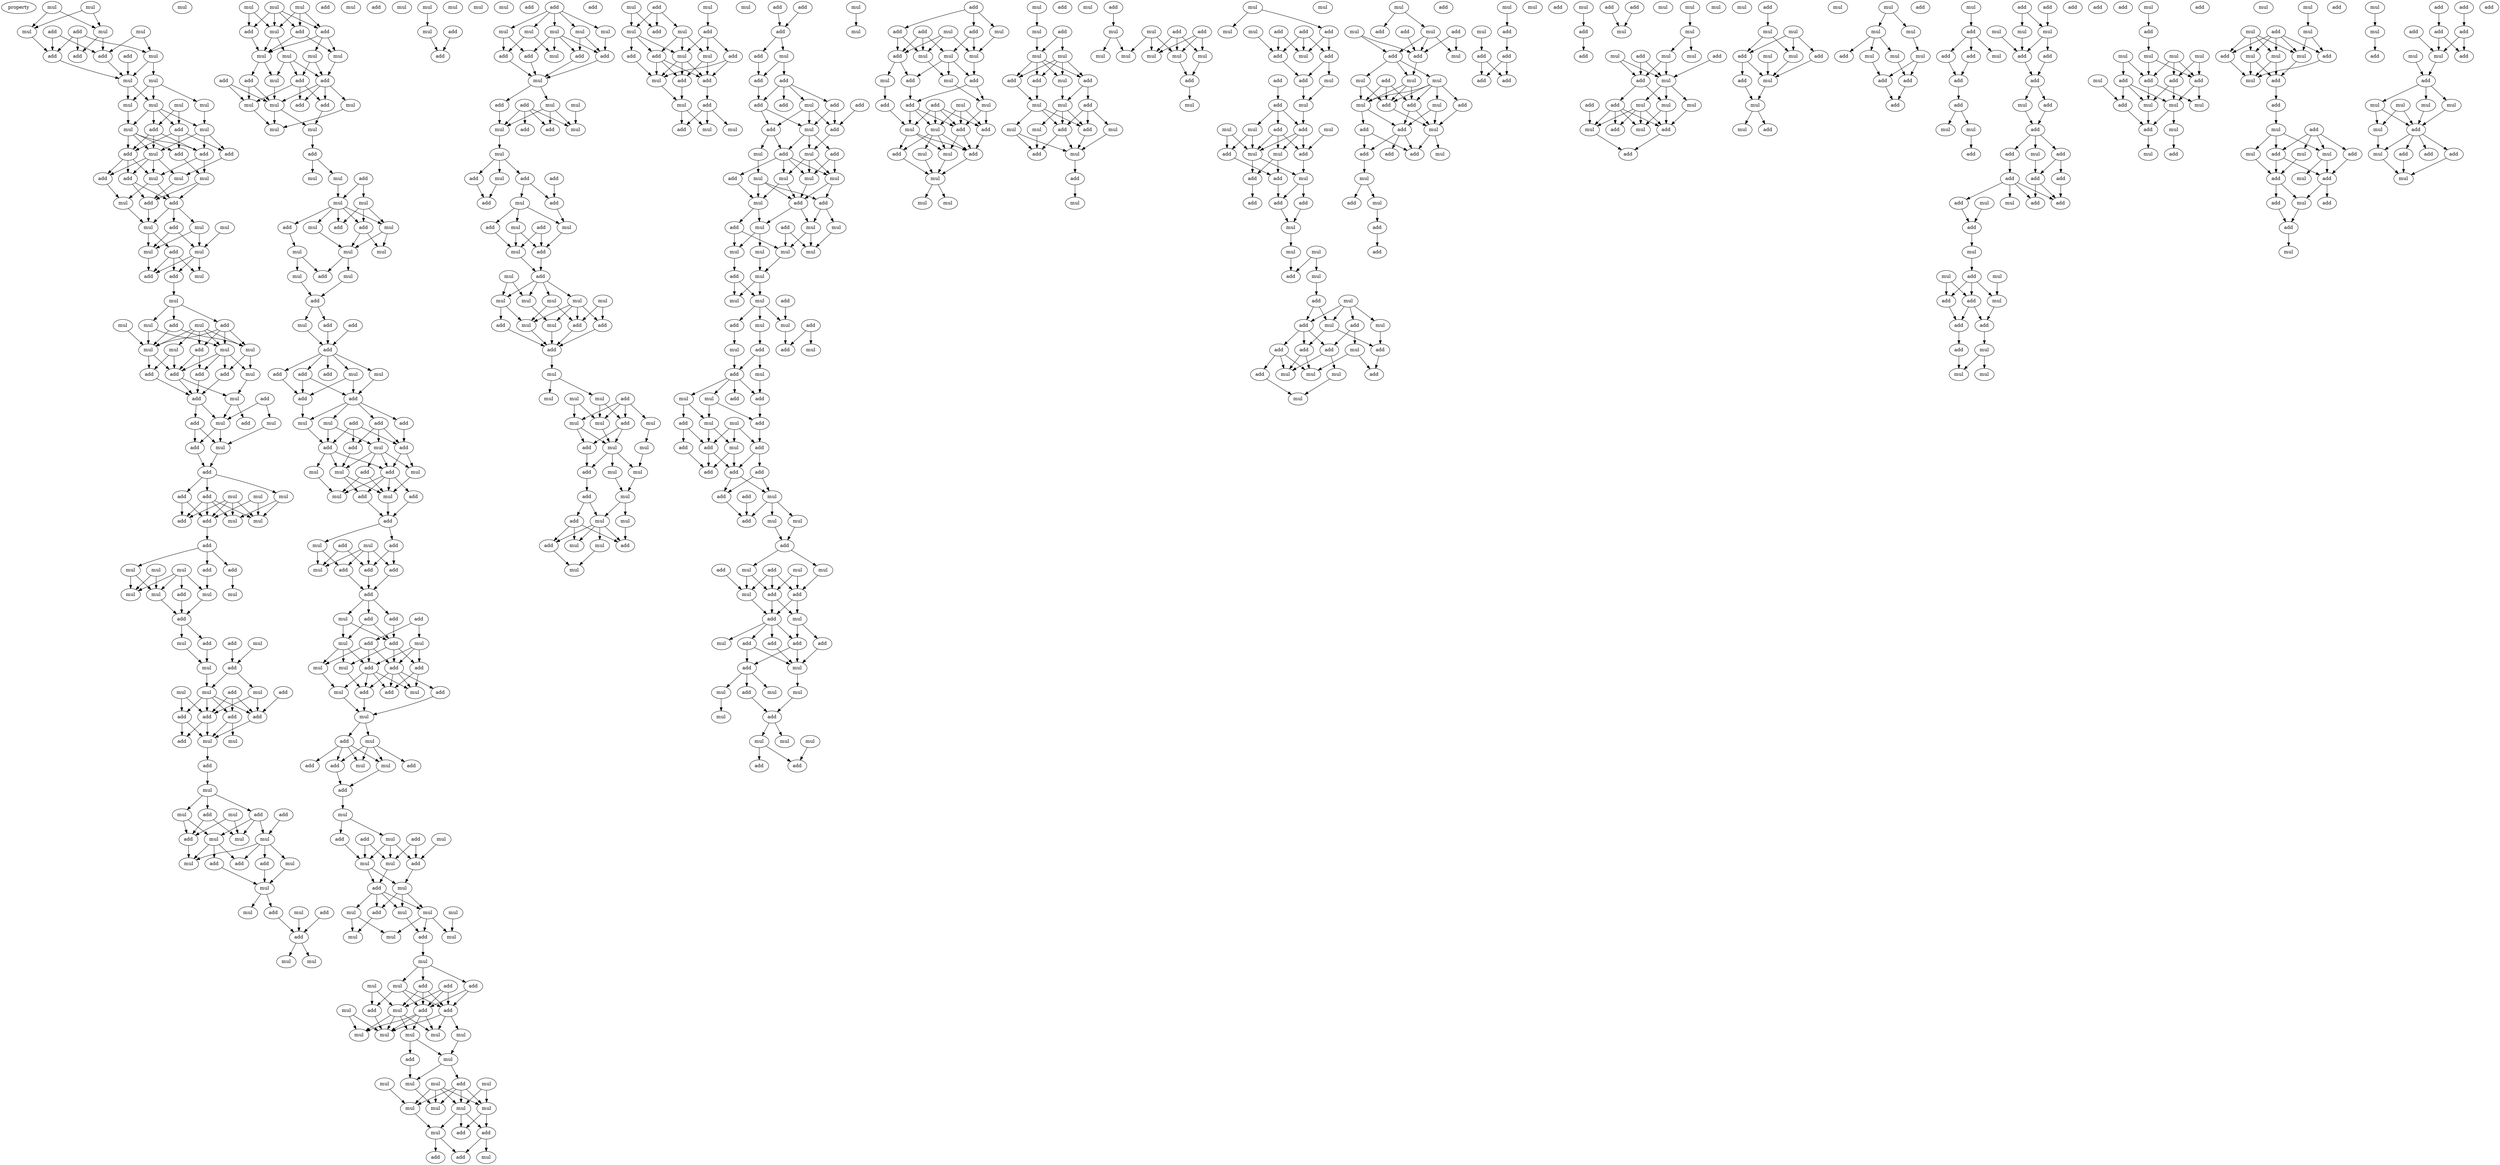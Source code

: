 digraph {
    node [fontcolor=black]
    property [mul=2,lf=1.2]
    0 [ label = mul ];
    1 [ label = mul ];
    2 [ label = mul ];
    3 [ label = mul ];
    4 [ label = mul ];
    5 [ label = add ];
    6 [ label = add ];
    7 [ label = mul ];
    8 [ label = add ];
    9 [ label = add ];
    10 [ label = add ];
    11 [ label = add ];
    12 [ label = mul ];
    13 [ label = mul ];
    14 [ label = mul ];
    15 [ label = mul ];
    16 [ label = mul ];
    17 [ label = mul ];
    18 [ label = mul ];
    19 [ label = add ];
    20 [ label = mul ];
    21 [ label = add ];
    22 [ label = mul ];
    23 [ label = add ];
    24 [ label = add ];
    25 [ label = add ];
    26 [ label = add ];
    27 [ label = mul ];
    28 [ label = add ];
    29 [ label = add ];
    30 [ label = mul ];
    31 [ label = mul ];
    32 [ label = add ];
    33 [ label = mul ];
    34 [ label = add ];
    35 [ label = mul ];
    36 [ label = add ];
    37 [ label = mul ];
    38 [ label = mul ];
    39 [ label = mul ];
    40 [ label = mul ];
    41 [ label = mul ];
    42 [ label = add ];
    43 [ label = add ];
    44 [ label = add ];
    45 [ label = mul ];
    46 [ label = mul ];
    47 [ label = mul ];
    48 [ label = mul ];
    49 [ label = add ];
    50 [ label = add ];
    51 [ label = mul ];
    52 [ label = mul ];
    53 [ label = mul ];
    54 [ label = mul ];
    55 [ label = mul ];
    56 [ label = add ];
    57 [ label = add ];
    58 [ label = mul ];
    59 [ label = add ];
    60 [ label = add ];
    61 [ label = add ];
    62 [ label = add ];
    63 [ label = mul ];
    64 [ label = add ];
    65 [ label = add ];
    66 [ label = mul ];
    67 [ label = mul ];
    68 [ label = add ];
    69 [ label = mul ];
    70 [ label = add ];
    71 [ label = add ];
    72 [ label = mul ];
    73 [ label = mul ];
    74 [ label = add ];
    75 [ label = mul ];
    76 [ label = add ];
    77 [ label = add ];
    78 [ label = add ];
    79 [ label = mul ];
    80 [ label = mul ];
    81 [ label = add ];
    82 [ label = mul ];
    83 [ label = mul ];
    84 [ label = add ];
    85 [ label = mul ];
    86 [ label = add ];
    87 [ label = mul ];
    88 [ label = mul ];
    89 [ label = add ];
    90 [ label = mul ];
    91 [ label = mul ];
    92 [ label = add ];
    93 [ label = mul ];
    94 [ label = add ];
    95 [ label = add ];
    96 [ label = mul ];
    97 [ label = add ];
    98 [ label = mul ];
    99 [ label = mul ];
    100 [ label = add ];
    101 [ label = add ];
    102 [ label = mul ];
    103 [ label = mul ];
    104 [ label = add ];
    105 [ label = add ];
    106 [ label = add ];
    107 [ label = add ];
    108 [ label = add ];
    109 [ label = mul ];
    110 [ label = mul ];
    111 [ label = add ];
    112 [ label = mul ];
    113 [ label = mul ];
    114 [ label = add ];
    115 [ label = add ];
    116 [ label = add ];
    117 [ label = mul ];
    118 [ label = add ];
    119 [ label = mul ];
    120 [ label = mul ];
    121 [ label = mul ];
    122 [ label = mul ];
    123 [ label = add ];
    124 [ label = add ];
    125 [ label = mul ];
    126 [ label = add ];
    127 [ label = mul ];
    128 [ label = mul ];
    129 [ label = mul ];
    130 [ label = add ];
    131 [ label = add ];
    132 [ label = add ];
    133 [ label = mul ];
    134 [ label = mul ];
    135 [ label = mul ];
    136 [ label = mul ];
    137 [ label = mul ];
    138 [ label = add ];
    139 [ label = mul ];
    140 [ label = add ];
    141 [ label = add ];
    142 [ label = mul ];
    143 [ label = mul ];
    144 [ label = mul ];
    145 [ label = mul ];
    146 [ label = add ];
    147 [ label = add ];
    148 [ label = add ];
    149 [ label = add ];
    150 [ label = mul ];
    151 [ label = add ];
    152 [ label = mul ];
    153 [ label = mul ];
    154 [ label = mul ];
    155 [ label = add ];
    156 [ label = mul ];
    157 [ label = mul ];
    158 [ label = add ];
    159 [ label = mul ];
    160 [ label = add ];
    161 [ label = add ];
    162 [ label = mul ];
    163 [ label = mul ];
    164 [ label = mul ];
    165 [ label = mul ];
    166 [ label = mul ];
    167 [ label = add ];
    168 [ label = add ];
    169 [ label = add ];
    170 [ label = mul ];
    171 [ label = mul ];
    172 [ label = mul ];
    173 [ label = add ];
    174 [ label = mul ];
    175 [ label = mul ];
    176 [ label = add ];
    177 [ label = mul ];
    178 [ label = add ];
    179 [ label = mul ];
    180 [ label = add ];
    181 [ label = add ];
    182 [ label = add ];
    183 [ label = mul ];
    184 [ label = add ];
    185 [ label = add ];
    186 [ label = add ];
    187 [ label = mul ];
    188 [ label = add ];
    189 [ label = add ];
    190 [ label = add ];
    191 [ label = add ];
    192 [ label = mul ];
    193 [ label = add ];
    194 [ label = mul ];
    195 [ label = add ];
    196 [ label = add ];
    197 [ label = mul ];
    198 [ label = add ];
    199 [ label = mul ];
    200 [ label = mul ];
    201 [ label = add ];
    202 [ label = mul ];
    203 [ label = add ];
    204 [ label = mul ];
    205 [ label = add ];
    206 [ label = mul ];
    207 [ label = add ];
    208 [ label = add ];
    209 [ label = add ];
    210 [ label = mul ];
    211 [ label = mul ];
    212 [ label = add ];
    213 [ label = add ];
    214 [ label = mul ];
    215 [ label = add ];
    216 [ label = add ];
    217 [ label = add ];
    218 [ label = add ];
    219 [ label = add ];
    220 [ label = mul ];
    221 [ label = add ];
    222 [ label = mul ];
    223 [ label = add ];
    224 [ label = add ];
    225 [ label = mul ];
    226 [ label = mul ];
    227 [ label = mul ];
    228 [ label = add ];
    229 [ label = add ];
    230 [ label = add ];
    231 [ label = add ];
    232 [ label = mul ];
    233 [ label = mul ];
    234 [ label = add ];
    235 [ label = add ];
    236 [ label = mul ];
    237 [ label = add ];
    238 [ label = mul ];
    239 [ label = mul ];
    240 [ label = add ];
    241 [ label = add ];
    242 [ label = mul ];
    243 [ label = mul ];
    244 [ label = add ];
    245 [ label = add ];
    246 [ label = mul ];
    247 [ label = mul ];
    248 [ label = add ];
    249 [ label = add ];
    250 [ label = add ];
    251 [ label = mul ];
    252 [ label = add ];
    253 [ label = mul ];
    254 [ label = mul ];
    255 [ label = mul ];
    256 [ label = add ];
    257 [ label = add ];
    258 [ label = mul ];
    259 [ label = mul ];
    260 [ label = mul ];
    261 [ label = mul ];
    262 [ label = add ];
    263 [ label = mul ];
    264 [ label = mul ];
    265 [ label = mul ];
    266 [ label = mul ];
    267 [ label = mul ];
    268 [ label = mul ];
    269 [ label = add ];
    270 [ label = add ];
    271 [ label = add ];
    272 [ label = mul ];
    273 [ label = add ];
    274 [ label = add ];
    275 [ label = mul ];
    276 [ label = add ];
    277 [ label = mul ];
    278 [ label = mul ];
    279 [ label = mul ];
    280 [ label = mul ];
    281 [ label = mul ];
    282 [ label = add ];
    283 [ label = mul ];
    284 [ label = mul ];
    285 [ label = mul ];
    286 [ label = mul ];
    287 [ label = mul ];
    288 [ label = add ];
    289 [ label = mul ];
    290 [ label = mul ];
    291 [ label = mul ];
    292 [ label = mul ];
    293 [ label = add ];
    294 [ label = mul ];
    295 [ label = add ];
    296 [ label = add ];
    297 [ label = add ];
    298 [ label = mul ];
    299 [ label = mul ];
    300 [ label = mul ];
    301 [ label = mul ];
    302 [ label = mul ];
    303 [ label = add ];
    304 [ label = add ];
    305 [ label = mul ];
    306 [ label = add ];
    307 [ label = add ];
    308 [ label = mul ];
    309 [ label = mul ];
    310 [ label = mul ];
    311 [ label = mul ];
    312 [ label = mul ];
    313 [ label = add ];
    314 [ label = add ];
    315 [ label = add ];
    316 [ label = mul ];
    317 [ label = add ];
    318 [ label = mul ];
    319 [ label = mul ];
    320 [ label = add ];
    321 [ label = add ];
    322 [ label = mul ];
    323 [ label = add ];
    324 [ label = mul ];
    325 [ label = add ];
    326 [ label = mul ];
    327 [ label = add ];
    328 [ label = mul ];
    329 [ label = add ];
    330 [ label = add ];
    331 [ label = mul ];
    332 [ label = add ];
    333 [ label = add ];
    334 [ label = add ];
    335 [ label = mul ];
    336 [ label = mul ];
    337 [ label = add ];
    338 [ label = add ];
    339 [ label = mul ];
    340 [ label = add ];
    341 [ label = mul ];
    342 [ label = mul ];
    343 [ label = add ];
    344 [ label = mul ];
    345 [ label = mul ];
    346 [ label = mul ];
    347 [ label = mul ];
    348 [ label = mul ];
    349 [ label = mul ];
    350 [ label = add ];
    351 [ label = mul ];
    352 [ label = add ];
    353 [ label = add ];
    354 [ label = add ];
    355 [ label = mul ];
    356 [ label = add ];
    357 [ label = mul ];
    358 [ label = mul ];
    359 [ label = mul ];
    360 [ label = mul ];
    361 [ label = mul ];
    362 [ label = add ];
    363 [ label = mul ];
    364 [ label = add ];
    365 [ label = mul ];
    366 [ label = mul ];
    367 [ label = mul ];
    368 [ label = mul ];
    369 [ label = add ];
    370 [ label = mul ];
    371 [ label = add ];
    372 [ label = add ];
    373 [ label = mul ];
    374 [ label = mul ];
    375 [ label = add ];
    376 [ label = add ];
    377 [ label = mul ];
    378 [ label = mul ];
    379 [ label = mul ];
    380 [ label = mul ];
    381 [ label = mul ];
    382 [ label = mul ];
    383 [ label = add ];
    384 [ label = mul ];
    385 [ label = add ];
    386 [ label = mul ];
    387 [ label = add ];
    388 [ label = mul ];
    389 [ label = add ];
    390 [ label = add ];
    391 [ label = mul ];
    392 [ label = add ];
    393 [ label = mul ];
    394 [ label = add ];
    395 [ label = add ];
    396 [ label = mul ];
    397 [ label = add ];
    398 [ label = mul ];
    399 [ label = mul ];
    400 [ label = add ];
    401 [ label = add ];
    402 [ label = add ];
    403 [ label = add ];
    404 [ label = add ];
    405 [ label = mul ];
    406 [ label = add ];
    407 [ label = add ];
    408 [ label = add ];
    409 [ label = mul ];
    410 [ label = add ];
    411 [ label = add ];
    412 [ label = add ];
    413 [ label = mul ];
    414 [ label = add ];
    415 [ label = add ];
    416 [ label = add ];
    417 [ label = mul ];
    418 [ label = mul ];
    419 [ label = add ];
    420 [ label = mul ];
    421 [ label = add ];
    422 [ label = mul ];
    423 [ label = mul ];
    424 [ label = mul ];
    425 [ label = mul ];
    426 [ label = add ];
    427 [ label = add ];
    428 [ label = add ];
    429 [ label = add ];
    430 [ label = mul ];
    431 [ label = mul ];
    432 [ label = mul ];
    433 [ label = mul ];
    434 [ label = mul ];
    435 [ label = mul ];
    436 [ label = mul ];
    437 [ label = add ];
    438 [ label = mul ];
    439 [ label = mul ];
    440 [ label = add ];
    441 [ label = mul ];
    442 [ label = add ];
    443 [ label = mul ];
    444 [ label = add ];
    445 [ label = mul ];
    446 [ label = add ];
    447 [ label = mul ];
    448 [ label = add ];
    449 [ label = mul ];
    450 [ label = mul ];
    451 [ label = add ];
    452 [ label = mul ];
    453 [ label = mul ];
    454 [ label = add ];
    455 [ label = add ];
    456 [ label = add ];
    457 [ label = mul ];
    458 [ label = mul ];
    459 [ label = add ];
    460 [ label = mul ];
    461 [ label = add ];
    462 [ label = add ];
    463 [ label = add ];
    464 [ label = add ];
    465 [ label = add ];
    466 [ label = add ];
    467 [ label = add ];
    468 [ label = mul ];
    469 [ label = add ];
    470 [ label = add ];
    471 [ label = mul ];
    472 [ label = mul ];
    473 [ label = add ];
    474 [ label = add ];
    475 [ label = mul ];
    476 [ label = mul ];
    477 [ label = mul ];
    478 [ label = add ];
    479 [ label = mul ];
    480 [ label = add ];
    481 [ label = add ];
    482 [ label = mul ];
    483 [ label = add ];
    484 [ label = add ];
    485 [ label = mul ];
    486 [ label = add ];
    487 [ label = add ];
    488 [ label = add ];
    489 [ label = mul ];
    490 [ label = add ];
    491 [ label = mul ];
    492 [ label = mul ];
    493 [ label = add ];
    494 [ label = mul ];
    495 [ label = add ];
    496 [ label = mul ];
    497 [ label = mul ];
    498 [ label = mul ];
    499 [ label = mul ];
    500 [ label = add ];
    501 [ label = add ];
    502 [ label = mul ];
    503 [ label = mul ];
    504 [ label = add ];
    505 [ label = mul ];
    506 [ label = add ];
    507 [ label = add ];
    508 [ label = mul ];
    509 [ label = add ];
    510 [ label = add ];
    511 [ label = mul ];
    512 [ label = mul ];
    513 [ label = mul ];
    514 [ label = add ];
    515 [ label = add ];
    516 [ label = mul ];
    517 [ label = mul ];
    518 [ label = mul ];
    519 [ label = mul ];
    520 [ label = add ];
    521 [ label = add ];
    522 [ label = add ];
    523 [ label = add ];
    524 [ label = add ];
    525 [ label = mul ];
    526 [ label = mul ];
    527 [ label = add ];
    528 [ label = add ];
    529 [ label = mul ];
    530 [ label = mul ];
    531 [ label = mul ];
    532 [ label = mul ];
    533 [ label = mul ];
    534 [ label = mul ];
    535 [ label = mul ];
    536 [ label = add ];
    537 [ label = mul ];
    538 [ label = mul ];
    539 [ label = add ];
    540 [ label = add ];
    541 [ label = mul ];
    542 [ label = add ];
    543 [ label = mul ];
    544 [ label = add ];
    545 [ label = mul ];
    546 [ label = mul ];
    547 [ label = mul ];
    548 [ label = mul ];
    549 [ label = add ];
    550 [ label = add ];
    551 [ label = add ];
    552 [ label = mul ];
    553 [ label = add ];
    554 [ label = add ];
    555 [ label = mul ];
    556 [ label = mul ];
    557 [ label = add ];
    558 [ label = add ];
    559 [ label = add ];
    560 [ label = mul ];
    561 [ label = mul ];
    562 [ label = mul ];
    563 [ label = mul ];
    564 [ label = mul ];
    565 [ label = mul ];
    566 [ label = mul ];
    567 [ label = add ];
    568 [ label = mul ];
    569 [ label = mul ];
    570 [ label = add ];
    571 [ label = mul ];
    572 [ label = add ];
    573 [ label = mul ];
    574 [ label = add ];
    575 [ label = add ];
    576 [ label = mul ];
    577 [ label = add ];
    578 [ label = add ];
    579 [ label = mul ];
    580 [ label = add ];
    581 [ label = mul ];
    582 [ label = add ];
    583 [ label = mul ];
    584 [ label = mul ];
    585 [ label = add ];
    586 [ label = mul ];
    587 [ label = add ];
    588 [ label = add ];
    589 [ label = mul ];
    590 [ label = mul ];
    591 [ label = add ];
    592 [ label = mul ];
    593 [ label = add ];
    594 [ label = add ];
    595 [ label = add ];
    596 [ label = add ];
    597 [ label = add ];
    598 [ label = mul ];
    599 [ label = mul ];
    600 [ label = mul ];
    601 [ label = mul ];
    602 [ label = mul ];
    603 [ label = add ];
    604 [ label = add ];
    605 [ label = mul ];
    606 [ label = mul ];
    607 [ label = add ];
    608 [ label = add ];
    609 [ label = mul ];
    610 [ label = mul ];
    611 [ label = add ];
    612 [ label = add ];
    613 [ label = add ];
    614 [ label = add ];
    615 [ label = mul ];
    616 [ label = add ];
    617 [ label = mul ];
    618 [ label = add ];
    619 [ label = mul ];
    620 [ label = mul ];
    621 [ label = mul ];
    622 [ label = add ];
    623 [ label = add ];
    624 [ label = add ];
    625 [ label = mul ];
    626 [ label = mul ];
    627 [ label = add ];
    628 [ label = add ];
    629 [ label = mul ];
    630 [ label = mul ];
    631 [ label = mul ];
    632 [ label = mul ];
    633 [ label = add ];
    634 [ label = add ];
    635 [ label = add ];
    636 [ label = mul ];
    637 [ label = add ];
    638 [ label = mul ];
    639 [ label = add ];
    640 [ label = add ];
    641 [ label = mul ];
    642 [ label = add ];
    643 [ label = mul ];
    644 [ label = add ];
    645 [ label = add ];
    646 [ label = add ];
    647 [ label = mul ];
    648 [ label = add ];
    649 [ label = mul ];
    650 [ label = mul ];
    651 [ label = add ];
    652 [ label = mul ];
    653 [ label = add ];
    654 [ label = add ];
    655 [ label = add ];
    656 [ label = add ];
    657 [ label = mul ];
    658 [ label = add ];
    659 [ label = add ];
    660 [ label = mul ];
    661 [ label = add ];
    662 [ label = add ];
    663 [ label = add ];
    664 [ label = add ];
    665 [ label = mul ];
    666 [ label = add ];
    667 [ label = mul ];
    668 [ label = mul ];
    669 [ label = mul ];
    670 [ label = mul ];
    671 [ label = mul ];
    672 [ label = mul ];
    673 [ label = add ];
    674 [ label = add ];
    675 [ label = mul ];
    676 [ label = add ];
    677 [ label = mul ];
    678 [ label = mul ];
    679 [ label = mul ];
    680 [ label = add ];
    681 [ label = add ];
    682 [ label = mul ];
    683 [ label = mul ];
    684 [ label = mul ];
    685 [ label = add ];
    686 [ label = add ];
    687 [ label = add ];
    688 [ label = mul ];
    689 [ label = add ];
    690 [ label = mul ];
    691 [ label = mul ];
    692 [ label = mul ];
    693 [ label = add ];
    694 [ label = mul ];
    695 [ label = mul ];
    696 [ label = add ];
    697 [ label = add ];
    698 [ label = mul ];
    699 [ label = mul ];
    700 [ label = mul ];
    701 [ label = add ];
    702 [ label = mul ];
    703 [ label = mul ];
    704 [ label = mul ];
    705 [ label = mul ];
    706 [ label = mul ];
    707 [ label = add ];
    708 [ label = mul ];
    709 [ label = add ];
    710 [ label = add ];
    711 [ label = add ];
    712 [ label = add ];
    713 [ label = mul ];
    714 [ label = add ];
    715 [ label = add ];
    716 [ label = add ];
    717 [ label = mul ];
    718 [ label = add ];
    719 [ label = add ];
    720 [ label = mul ];
    721 [ label = mul ];
    722 [ label = add ];
    723 [ label = add ];
    724 [ label = add ];
    725 [ label = mul ];
    726 [ label = mul ];
    727 [ label = mul ];
    728 [ label = add ];
    729 [ label = add ];
    730 [ label = add ];
    731 [ label = mul ];
    732 [ label = add ];
    733 [ label = add ];
    734 [ label = add ];
    735 [ label = add ];
    736 [ label = mul ];
    737 [ label = add ];
    738 [ label = add ];
    739 [ label = add ];
    740 [ label = add ];
    741 [ label = add ];
    742 [ label = add ];
    743 [ label = add ];
    744 [ label = mul ];
    745 [ label = mul ];
    746 [ label = add ];
    747 [ label = mul ];
    748 [ label = add ];
    749 [ label = mul ];
    750 [ label = add ];
    751 [ label = mul ];
    752 [ label = add ];
    753 [ label = mul ];
    754 [ label = add ];
    755 [ label = add ];
    756 [ label = add ];
    757 [ label = add ];
    758 [ label = mul ];
    759 [ label = mul ];
    760 [ label = mul ];
    761 [ label = add ];
    762 [ label = mul ];
    763 [ label = add ];
    764 [ label = mul ];
    765 [ label = mul ];
    766 [ label = mul ];
    767 [ label = mul ];
    768 [ label = mul ];
    769 [ label = add ];
    770 [ label = add ];
    771 [ label = add ];
    772 [ label = add ];
    773 [ label = mul ];
    774 [ label = mul ];
    775 [ label = add ];
    776 [ label = mul ];
    777 [ label = mul ];
    778 [ label = add ];
    779 [ label = mul ];
    780 [ label = add ];
    781 [ label = mul ];
    782 [ label = add ];
    783 [ label = mul ];
    784 [ label = mul ];
    785 [ label = add ];
    786 [ label = mul ];
    787 [ label = mul ];
    788 [ label = mul ];
    789 [ label = add ];
    790 [ label = add ];
    791 [ label = mul ];
    792 [ label = mul ];
    793 [ label = add ];
    794 [ label = add ];
    795 [ label = add ];
    796 [ label = mul ];
    797 [ label = mul ];
    798 [ label = add ];
    799 [ label = mul ];
    800 [ label = add ];
    801 [ label = mul ];
    802 [ label = mul ];
    803 [ label = add ];
    804 [ label = add ];
    805 [ label = add ];
    806 [ label = add ];
    807 [ label = add ];
    808 [ label = mul ];
    809 [ label = mul ];
    810 [ label = add ];
    811 [ label = mul ];
    812 [ label = mul ];
    813 [ label = add ];
    814 [ label = add ];
    815 [ label = add ];
    816 [ label = add ];
    817 [ label = add ];
    818 [ label = add ];
    819 [ label = mul ];
    820 [ label = mul ];
    821 [ label = add ];
    822 [ label = add ];
    823 [ label = mul ];
    824 [ label = mul ];
    825 [ label = mul ];
    826 [ label = mul ];
    827 [ label = mul ];
    828 [ label = add ];
    829 [ label = add ];
    830 [ label = add ];
    831 [ label = add ];
    832 [ label = add ];
    833 [ label = mul ];
    834 [ label = mul ];
    0 -> 2 [ name = 0 ];
    0 -> 3 [ name = 1 ];
    1 -> 2 [ name = 2 ];
    1 -> 3 [ name = 3 ];
    2 -> 8 [ name = 4 ];
    3 -> 9 [ name = 5 ];
    3 -> 11 [ name = 6 ];
    4 -> 7 [ name = 7 ];
    4 -> 9 [ name = 8 ];
    5 -> 7 [ name = 9 ];
    5 -> 8 [ name = 10 ];
    5 -> 11 [ name = 11 ];
    6 -> 8 [ name = 12 ];
    6 -> 9 [ name = 13 ];
    7 -> 12 [ name = 14 ];
    7 -> 13 [ name = 15 ];
    8 -> 13 [ name = 16 ];
    9 -> 13 [ name = 17 ];
    10 -> 13 [ name = 18 ];
    12 -> 14 [ name = 19 ];
    12 -> 15 [ name = 20 ];
    12 -> 17 [ name = 21 ];
    13 -> 15 [ name = 22 ];
    13 -> 17 [ name = 23 ];
    14 -> 20 [ name = 24 ];
    15 -> 18 [ name = 25 ];
    16 -> 19 [ name = 26 ];
    16 -> 21 [ name = 27 ];
    17 -> 18 [ name = 28 ];
    17 -> 19 [ name = 29 ];
    17 -> 20 [ name = 30 ];
    17 -> 21 [ name = 31 ];
    18 -> 22 [ name = 32 ];
    18 -> 23 [ name = 33 ];
    18 -> 24 [ name = 34 ];
    18 -> 25 [ name = 35 ];
    19 -> 23 [ name = 36 ];
    19 -> 24 [ name = 37 ];
    19 -> 26 [ name = 38 ];
    20 -> 22 [ name = 39 ];
    20 -> 25 [ name = 40 ];
    20 -> 26 [ name = 41 ];
    21 -> 22 [ name = 42 ];
    21 -> 23 [ name = 43 ];
    21 -> 25 [ name = 44 ];
    22 -> 28 [ name = 45 ];
    22 -> 29 [ name = 46 ];
    22 -> 30 [ name = 47 ];
    22 -> 31 [ name = 48 ];
    23 -> 28 [ name = 49 ];
    23 -> 29 [ name = 50 ];
    23 -> 30 [ name = 51 ];
    24 -> 27 [ name = 52 ];
    25 -> 27 [ name = 53 ];
    25 -> 30 [ name = 54 ];
    26 -> 31 [ name = 55 ];
    27 -> 32 [ name = 56 ];
    27 -> 34 [ name = 57 ];
    28 -> 33 [ name = 58 ];
    29 -> 32 [ name = 59 ];
    29 -> 34 [ name = 60 ];
    30 -> 33 [ name = 61 ];
    30 -> 34 [ name = 62 ];
    31 -> 32 [ name = 63 ];
    32 -> 37 [ name = 64 ];
    33 -> 37 [ name = 65 ];
    34 -> 36 [ name = 66 ];
    34 -> 37 [ name = 67 ];
    34 -> 38 [ name = 68 ];
    35 -> 41 [ name = 69 ];
    36 -> 40 [ name = 70 ];
    36 -> 41 [ name = 71 ];
    37 -> 40 [ name = 72 ];
    37 -> 42 [ name = 73 ];
    38 -> 40 [ name = 74 ];
    38 -> 41 [ name = 75 ];
    40 -> 44 [ name = 76 ];
    41 -> 43 [ name = 77 ];
    41 -> 44 [ name = 78 ];
    41 -> 45 [ name = 79 ];
    42 -> 43 [ name = 80 ];
    42 -> 44 [ name = 81 ];
    42 -> 45 [ name = 82 ];
    43 -> 46 [ name = 83 ];
    46 -> 48 [ name = 84 ];
    46 -> 49 [ name = 85 ];
    46 -> 50 [ name = 86 ];
    47 -> 52 [ name = 87 ];
    47 -> 53 [ name = 88 ];
    47 -> 54 [ name = 89 ];
    47 -> 55 [ name = 90 ];
    47 -> 56 [ name = 91 ];
    48 -> 52 [ name = 92 ];
    48 -> 53 [ name = 93 ];
    49 -> 52 [ name = 94 ];
    49 -> 54 [ name = 95 ];
    50 -> 52 [ name = 96 ];
    50 -> 53 [ name = 97 ];
    50 -> 54 [ name = 98 ];
    50 -> 56 [ name = 99 ];
    51 -> 52 [ name = 100 ];
    52 -> 59 [ name = 101 ];
    52 -> 60 [ name = 102 ];
    53 -> 57 [ name = 103 ];
    53 -> 58 [ name = 104 ];
    53 -> 59 [ name = 105 ];
    53 -> 61 [ name = 106 ];
    54 -> 58 [ name = 107 ];
    54 -> 61 [ name = 108 ];
    55 -> 59 [ name = 109 ];
    55 -> 60 [ name = 110 ];
    56 -> 57 [ name = 111 ];
    56 -> 59 [ name = 112 ];
    57 -> 62 [ name = 113 ];
    58 -> 63 [ name = 114 ];
    59 -> 62 [ name = 115 ];
    59 -> 63 [ name = 116 ];
    60 -> 62 [ name = 117 ];
    61 -> 62 [ name = 118 ];
    62 -> 65 [ name = 119 ];
    62 -> 66 [ name = 120 ];
    63 -> 66 [ name = 121 ];
    63 -> 68 [ name = 122 ];
    64 -> 66 [ name = 123 ];
    64 -> 67 [ name = 124 ];
    65 -> 69 [ name = 125 ];
    65 -> 70 [ name = 126 ];
    66 -> 69 [ name = 127 ];
    66 -> 70 [ name = 128 ];
    67 -> 69 [ name = 129 ];
    69 -> 71 [ name = 130 ];
    70 -> 71 [ name = 131 ];
    71 -> 74 [ name = 132 ];
    71 -> 75 [ name = 133 ];
    71 -> 76 [ name = 134 ];
    72 -> 78 [ name = 135 ];
    72 -> 80 [ name = 136 ];
    73 -> 77 [ name = 137 ];
    73 -> 78 [ name = 138 ];
    73 -> 79 [ name = 139 ];
    73 -> 80 [ name = 140 ];
    74 -> 77 [ name = 141 ];
    74 -> 78 [ name = 142 ];
    74 -> 79 [ name = 143 ];
    74 -> 80 [ name = 144 ];
    75 -> 79 [ name = 145 ];
    75 -> 80 [ name = 146 ];
    76 -> 77 [ name = 147 ];
    76 -> 78 [ name = 148 ];
    78 -> 81 [ name = 149 ];
    81 -> 82 [ name = 150 ];
    81 -> 84 [ name = 151 ];
    81 -> 86 [ name = 152 ];
    82 -> 88 [ name = 153 ];
    82 -> 91 [ name = 154 ];
    83 -> 88 [ name = 155 ];
    83 -> 91 [ name = 156 ];
    84 -> 87 [ name = 157 ];
    85 -> 87 [ name = 158 ];
    85 -> 88 [ name = 159 ];
    85 -> 89 [ name = 160 ];
    85 -> 91 [ name = 161 ];
    86 -> 90 [ name = 162 ];
    87 -> 92 [ name = 163 ];
    89 -> 92 [ name = 164 ];
    91 -> 92 [ name = 165 ];
    92 -> 93 [ name = 166 ];
    92 -> 94 [ name = 167 ];
    93 -> 98 [ name = 168 ];
    94 -> 98 [ name = 169 ];
    95 -> 97 [ name = 170 ];
    96 -> 97 [ name = 171 ];
    97 -> 99 [ name = 172 ];
    97 -> 103 [ name = 173 ];
    98 -> 99 [ name = 174 ];
    99 -> 104 [ name = 175 ];
    99 -> 105 [ name = 176 ];
    99 -> 106 [ name = 177 ];
    99 -> 107 [ name = 178 ];
    100 -> 104 [ name = 179 ];
    100 -> 106 [ name = 180 ];
    100 -> 107 [ name = 181 ];
    101 -> 107 [ name = 182 ];
    102 -> 104 [ name = 183 ];
    102 -> 105 [ name = 184 ];
    103 -> 104 [ name = 185 ];
    103 -> 107 [ name = 186 ];
    104 -> 108 [ name = 187 ];
    104 -> 109 [ name = 188 ];
    105 -> 108 [ name = 189 ];
    105 -> 109 [ name = 190 ];
    106 -> 109 [ name = 191 ];
    106 -> 110 [ name = 192 ];
    107 -> 109 [ name = 193 ];
    109 -> 111 [ name = 194 ];
    111 -> 112 [ name = 195 ];
    112 -> 113 [ name = 196 ];
    112 -> 114 [ name = 197 ];
    112 -> 115 [ name = 198 ];
    113 -> 118 [ name = 199 ];
    113 -> 120 [ name = 200 ];
    114 -> 118 [ name = 201 ];
    114 -> 119 [ name = 202 ];
    115 -> 119 [ name = 203 ];
    115 -> 120 [ name = 204 ];
    115 -> 121 [ name = 205 ];
    116 -> 121 [ name = 206 ];
    117 -> 118 [ name = 207 ];
    117 -> 119 [ name = 208 ];
    118 -> 122 [ name = 209 ];
    120 -> 122 [ name = 210 ];
    120 -> 124 [ name = 211 ];
    120 -> 126 [ name = 212 ];
    121 -> 122 [ name = 213 ];
    121 -> 123 [ name = 214 ];
    121 -> 125 [ name = 215 ];
    121 -> 126 [ name = 216 ];
    123 -> 127 [ name = 217 ];
    124 -> 127 [ name = 218 ];
    125 -> 127 [ name = 219 ];
    127 -> 129 [ name = 220 ];
    127 -> 131 [ name = 221 ];
    128 -> 132 [ name = 222 ];
    130 -> 132 [ name = 223 ];
    131 -> 132 [ name = 224 ];
    132 -> 133 [ name = 225 ];
    132 -> 134 [ name = 226 ];
    135 -> 138 [ name = 227 ];
    135 -> 139 [ name = 228 ];
    135 -> 140 [ name = 229 ];
    135 -> 141 [ name = 230 ];
    136 -> 138 [ name = 231 ];
    136 -> 139 [ name = 232 ];
    136 -> 141 [ name = 233 ];
    137 -> 139 [ name = 234 ];
    137 -> 140 [ name = 235 ];
    138 -> 142 [ name = 236 ];
    138 -> 143 [ name = 237 ];
    138 -> 144 [ name = 238 ];
    139 -> 143 [ name = 239 ];
    139 -> 145 [ name = 240 ];
    140 -> 143 [ name = 241 ];
    141 -> 142 [ name = 242 ];
    141 -> 143 [ name = 243 ];
    142 -> 147 [ name = 244 ];
    143 -> 148 [ name = 245 ];
    143 -> 150 [ name = 246 ];
    144 -> 146 [ name = 247 ];
    144 -> 147 [ name = 248 ];
    145 -> 146 [ name = 249 ];
    145 -> 147 [ name = 250 ];
    145 -> 150 [ name = 251 ];
    146 -> 151 [ name = 252 ];
    146 -> 152 [ name = 253 ];
    146 -> 155 [ name = 254 ];
    147 -> 151 [ name = 255 ];
    147 -> 153 [ name = 256 ];
    147 -> 154 [ name = 257 ];
    147 -> 155 [ name = 258 ];
    148 -> 152 [ name = 259 ];
    148 -> 154 [ name = 260 ];
    149 -> 152 [ name = 261 ];
    149 -> 154 [ name = 262 ];
    150 -> 154 [ name = 263 ];
    152 -> 157 [ name = 264 ];
    153 -> 157 [ name = 265 ];
    154 -> 156 [ name = 266 ];
    154 -> 157 [ name = 267 ];
    155 -> 156 [ name = 268 ];
    156 -> 158 [ name = 269 ];
    158 -> 159 [ name = 270 ];
    158 -> 162 [ name = 271 ];
    159 -> 164 [ name = 272 ];
    161 -> 163 [ name = 273 ];
    161 -> 164 [ name = 274 ];
    163 -> 166 [ name = 275 ];
    163 -> 167 [ name = 276 ];
    163 -> 169 [ name = 277 ];
    164 -> 165 [ name = 278 ];
    164 -> 166 [ name = 279 ];
    164 -> 167 [ name = 280 ];
    164 -> 168 [ name = 281 ];
    164 -> 169 [ name = 282 ];
    165 -> 172 [ name = 283 ];
    166 -> 170 [ name = 284 ];
    166 -> 172 [ name = 285 ];
    167 -> 170 [ name = 286 ];
    167 -> 172 [ name = 287 ];
    168 -> 171 [ name = 288 ];
    171 -> 173 [ name = 289 ];
    171 -> 174 [ name = 290 ];
    172 -> 173 [ name = 291 ];
    172 -> 175 [ name = 292 ];
    174 -> 176 [ name = 293 ];
    175 -> 176 [ name = 294 ];
    176 -> 178 [ name = 295 ];
    176 -> 179 [ name = 296 ];
    178 -> 182 [ name = 297 ];
    179 -> 182 [ name = 298 ];
    181 -> 182 [ name = 299 ];
    182 -> 183 [ name = 300 ];
    182 -> 184 [ name = 301 ];
    182 -> 185 [ name = 302 ];
    182 -> 186 [ name = 303 ];
    182 -> 187 [ name = 304 ];
    183 -> 188 [ name = 305 ];
    184 -> 188 [ name = 306 ];
    184 -> 189 [ name = 307 ];
    186 -> 189 [ name = 308 ];
    187 -> 188 [ name = 309 ];
    187 -> 189 [ name = 310 ];
    188 -> 190 [ name = 311 ];
    188 -> 191 [ name = 312 ];
    188 -> 192 [ name = 313 ];
    188 -> 194 [ name = 314 ];
    189 -> 192 [ name = 315 ];
    190 -> 195 [ name = 316 ];
    190 -> 197 [ name = 317 ];
    190 -> 198 [ name = 318 ];
    191 -> 198 [ name = 319 ];
    192 -> 196 [ name = 320 ];
    193 -> 195 [ name = 321 ];
    193 -> 196 [ name = 322 ];
    193 -> 198 [ name = 323 ];
    194 -> 196 [ name = 324 ];
    194 -> 197 [ name = 325 ];
    195 -> 202 [ name = 326 ];
    196 -> 199 [ name = 327 ];
    196 -> 201 [ name = 328 ];
    196 -> 202 [ name = 329 ];
    197 -> 200 [ name = 330 ];
    197 -> 201 [ name = 331 ];
    197 -> 202 [ name = 332 ];
    197 -> 203 [ name = 333 ];
    198 -> 200 [ name = 334 ];
    198 -> 201 [ name = 335 ];
    199 -> 204 [ name = 336 ];
    200 -> 206 [ name = 337 ];
    201 -> 204 [ name = 338 ];
    201 -> 205 [ name = 339 ];
    201 -> 206 [ name = 340 ];
    201 -> 207 [ name = 341 ];
    202 -> 205 [ name = 342 ];
    202 -> 206 [ name = 343 ];
    203 -> 204 [ name = 344 ];
    203 -> 206 [ name = 345 ];
    205 -> 208 [ name = 346 ];
    206 -> 208 [ name = 347 ];
    207 -> 208 [ name = 348 ];
    208 -> 209 [ name = 349 ];
    208 -> 211 [ name = 350 ];
    209 -> 213 [ name = 351 ];
    209 -> 215 [ name = 352 ];
    210 -> 213 [ name = 353 ];
    210 -> 214 [ name = 354 ];
    210 -> 215 [ name = 355 ];
    210 -> 216 [ name = 356 ];
    211 -> 214 [ name = 357 ];
    211 -> 216 [ name = 358 ];
    212 -> 214 [ name = 359 ];
    212 -> 215 [ name = 360 ];
    213 -> 217 [ name = 361 ];
    215 -> 217 [ name = 362 ];
    216 -> 217 [ name = 363 ];
    217 -> 219 [ name = 364 ];
    217 -> 220 [ name = 365 ];
    217 -> 221 [ name = 366 ];
    218 -> 224 [ name = 367 ];
    218 -> 225 [ name = 368 ];
    219 -> 222 [ name = 369 ];
    219 -> 223 [ name = 370 ];
    220 -> 222 [ name = 371 ];
    220 -> 223 [ name = 372 ];
    221 -> 223 [ name = 373 ];
    222 -> 226 [ name = 374 ];
    222 -> 227 [ name = 375 ];
    222 -> 228 [ name = 376 ];
    223 -> 227 [ name = 377 ];
    223 -> 229 [ name = 378 ];
    223 -> 230 [ name = 379 ];
    224 -> 226 [ name = 380 ];
    224 -> 228 [ name = 381 ];
    224 -> 229 [ name = 382 ];
    225 -> 228 [ name = 383 ];
    225 -> 229 [ name = 384 ];
    225 -> 230 [ name = 385 ];
    226 -> 233 [ name = 386 ];
    227 -> 231 [ name = 387 ];
    228 -> 231 [ name = 388 ];
    228 -> 232 [ name = 389 ];
    228 -> 233 [ name = 390 ];
    228 -> 235 [ name = 391 ];
    229 -> 231 [ name = 392 ];
    229 -> 232 [ name = 393 ];
    229 -> 234 [ name = 394 ];
    229 -> 235 [ name = 395 ];
    230 -> 232 [ name = 396 ];
    230 -> 235 [ name = 397 ];
    231 -> 236 [ name = 398 ];
    233 -> 236 [ name = 399 ];
    234 -> 236 [ name = 400 ];
    236 -> 237 [ name = 401 ];
    236 -> 239 [ name = 402 ];
    237 -> 240 [ name = 403 ];
    237 -> 242 [ name = 404 ];
    237 -> 243 [ name = 405 ];
    237 -> 244 [ name = 406 ];
    239 -> 240 [ name = 407 ];
    239 -> 241 [ name = 408 ];
    239 -> 242 [ name = 409 ];
    239 -> 243 [ name = 410 ];
    240 -> 245 [ name = 411 ];
    242 -> 245 [ name = 412 ];
    245 -> 246 [ name = 413 ];
    246 -> 248 [ name = 414 ];
    246 -> 251 [ name = 415 ];
    247 -> 252 [ name = 416 ];
    248 -> 254 [ name = 417 ];
    249 -> 252 [ name = 418 ];
    249 -> 253 [ name = 419 ];
    250 -> 253 [ name = 420 ];
    250 -> 254 [ name = 421 ];
    251 -> 252 [ name = 422 ];
    251 -> 253 [ name = 423 ];
    251 -> 254 [ name = 424 ];
    252 -> 255 [ name = 425 ];
    253 -> 256 [ name = 426 ];
    254 -> 255 [ name = 427 ];
    254 -> 256 [ name = 428 ];
    255 -> 257 [ name = 429 ];
    255 -> 258 [ name = 430 ];
    255 -> 261 [ name = 431 ];
    256 -> 257 [ name = 432 ];
    256 -> 258 [ name = 433 ];
    256 -> 259 [ name = 434 ];
    256 -> 261 [ name = 435 ];
    257 -> 264 [ name = 436 ];
    258 -> 262 [ name = 437 ];
    258 -> 263 [ name = 438 ];
    258 -> 265 [ name = 439 ];
    259 -> 263 [ name = 440 ];
    259 -> 264 [ name = 441 ];
    260 -> 265 [ name = 442 ];
    261 -> 262 [ name = 443 ];
    262 -> 266 [ name = 444 ];
    266 -> 267 [ name = 445 ];
    266 -> 270 [ name = 446 ];
    266 -> 271 [ name = 447 ];
    267 -> 273 [ name = 448 ];
    267 -> 274 [ name = 449 ];
    267 -> 276 [ name = 450 ];
    268 -> 273 [ name = 451 ];
    268 -> 275 [ name = 452 ];
    269 -> 274 [ name = 453 ];
    269 -> 275 [ name = 454 ];
    269 -> 276 [ name = 455 ];
    270 -> 274 [ name = 456 ];
    270 -> 276 [ name = 457 ];
    271 -> 274 [ name = 458 ];
    271 -> 275 [ name = 459 ];
    271 -> 276 [ name = 460 ];
    272 -> 279 [ name = 461 ];
    272 -> 280 [ name = 462 ];
    273 -> 280 [ name = 463 ];
    274 -> 277 [ name = 464 ];
    274 -> 280 [ name = 465 ];
    274 -> 281 [ name = 466 ];
    275 -> 277 [ name = 467 ];
    275 -> 278 [ name = 468 ];
    275 -> 279 [ name = 469 ];
    275 -> 280 [ name = 470 ];
    276 -> 277 [ name = 471 ];
    276 -> 278 [ name = 472 ];
    276 -> 279 [ name = 473 ];
    276 -> 280 [ name = 474 ];
    278 -> 282 [ name = 475 ];
    278 -> 283 [ name = 476 ];
    281 -> 283 [ name = 477 ];
    282 -> 284 [ name = 478 ];
    283 -> 284 [ name = 479 ];
    283 -> 288 [ name = 480 ];
    284 -> 289 [ name = 481 ];
    285 -> 291 [ name = 482 ];
    285 -> 292 [ name = 483 ];
    286 -> 290 [ name = 484 ];
    287 -> 289 [ name = 485 ];
    287 -> 290 [ name = 486 ];
    287 -> 291 [ name = 487 ];
    287 -> 292 [ name = 488 ];
    288 -> 289 [ name = 489 ];
    288 -> 290 [ name = 490 ];
    288 -> 291 [ name = 491 ];
    288 -> 292 [ name = 492 ];
    290 -> 294 [ name = 493 ];
    291 -> 293 [ name = 494 ];
    291 -> 295 [ name = 495 ];
    292 -> 293 [ name = 496 ];
    292 -> 294 [ name = 497 ];
    292 -> 295 [ name = 498 ];
    293 -> 297 [ name = 499 ];
    293 -> 298 [ name = 500 ];
    294 -> 296 [ name = 501 ];
    294 -> 297 [ name = 502 ];
    299 -> 301 [ name = 503 ];
    301 -> 304 [ name = 504 ];
    303 -> 304 [ name = 505 ];
    307 -> 308 [ name = 506 ];
    307 -> 309 [ name = 507 ];
    307 -> 310 [ name = 508 ];
    307 -> 311 [ name = 509 ];
    307 -> 312 [ name = 510 ];
    308 -> 314 [ name = 511 ];
    308 -> 315 [ name = 512 ];
    309 -> 313 [ name = 513 ];
    309 -> 317 [ name = 514 ];
    310 -> 314 [ name = 515 ];
    310 -> 316 [ name = 516 ];
    311 -> 317 [ name = 517 ];
    312 -> 313 [ name = 518 ];
    312 -> 315 [ name = 519 ];
    312 -> 316 [ name = 520 ];
    312 -> 317 [ name = 521 ];
    313 -> 318 [ name = 522 ];
    314 -> 318 [ name = 523 ];
    315 -> 318 [ name = 524 ];
    317 -> 318 [ name = 525 ];
    318 -> 320 [ name = 526 ];
    318 -> 322 [ name = 527 ];
    319 -> 326 [ name = 528 ];
    320 -> 324 [ name = 529 ];
    321 -> 324 [ name = 530 ];
    321 -> 325 [ name = 531 ];
    321 -> 326 [ name = 532 ];
    321 -> 327 [ name = 533 ];
    322 -> 324 [ name = 534 ];
    322 -> 326 [ name = 535 ];
    322 -> 327 [ name = 536 ];
    324 -> 328 [ name = 537 ];
    328 -> 329 [ name = 538 ];
    328 -> 331 [ name = 539 ];
    328 -> 332 [ name = 540 ];
    329 -> 334 [ name = 541 ];
    330 -> 333 [ name = 542 ];
    331 -> 334 [ name = 543 ];
    332 -> 333 [ name = 544 ];
    332 -> 335 [ name = 545 ];
    333 -> 339 [ name = 546 ];
    335 -> 336 [ name = 547 ];
    335 -> 338 [ name = 548 ];
    335 -> 339 [ name = 549 ];
    336 -> 340 [ name = 550 ];
    336 -> 341 [ name = 551 ];
    337 -> 340 [ name = 552 ];
    337 -> 341 [ name = 553 ];
    338 -> 341 [ name = 554 ];
    339 -> 340 [ name = 555 ];
    340 -> 343 [ name = 556 ];
    341 -> 343 [ name = 557 ];
    342 -> 346 [ name = 558 ];
    342 -> 348 [ name = 559 ];
    343 -> 344 [ name = 560 ];
    343 -> 346 [ name = 561 ];
    343 -> 347 [ name = 562 ];
    343 -> 348 [ name = 563 ];
    344 -> 351 [ name = 564 ];
    344 -> 353 [ name = 565 ];
    345 -> 350 [ name = 566 ];
    345 -> 353 [ name = 567 ];
    346 -> 349 [ name = 568 ];
    347 -> 349 [ name = 569 ];
    347 -> 350 [ name = 570 ];
    347 -> 351 [ name = 571 ];
    347 -> 353 [ name = 572 ];
    348 -> 351 [ name = 573 ];
    348 -> 352 [ name = 574 ];
    349 -> 354 [ name = 575 ];
    350 -> 354 [ name = 576 ];
    351 -> 354 [ name = 577 ];
    352 -> 354 [ name = 578 ];
    353 -> 354 [ name = 579 ];
    354 -> 355 [ name = 580 ];
    355 -> 358 [ name = 581 ];
    355 -> 359 [ name = 582 ];
    356 -> 360 [ name = 583 ];
    356 -> 361 [ name = 584 ];
    356 -> 362 [ name = 585 ];
    356 -> 363 [ name = 586 ];
    357 -> 361 [ name = 587 ];
    357 -> 363 [ name = 588 ];
    359 -> 362 [ name = 589 ];
    359 -> 363 [ name = 590 ];
    360 -> 366 [ name = 591 ];
    361 -> 364 [ name = 592 ];
    361 -> 365 [ name = 593 ];
    362 -> 364 [ name = 594 ];
    362 -> 365 [ name = 595 ];
    363 -> 365 [ name = 596 ];
    364 -> 369 [ name = 597 ];
    365 -> 367 [ name = 598 ];
    365 -> 368 [ name = 599 ];
    365 -> 369 [ name = 600 ];
    366 -> 368 [ name = 601 ];
    367 -> 370 [ name = 602 ];
    368 -> 370 [ name = 603 ];
    369 -> 371 [ name = 604 ];
    370 -> 373 [ name = 605 ];
    370 -> 374 [ name = 606 ];
    371 -> 372 [ name = 607 ];
    371 -> 373 [ name = 608 ];
    372 -> 375 [ name = 609 ];
    372 -> 376 [ name = 610 ];
    372 -> 378 [ name = 611 ];
    373 -> 375 [ name = 612 ];
    373 -> 376 [ name = 613 ];
    373 -> 377 [ name = 614 ];
    373 -> 378 [ name = 615 ];
    374 -> 376 [ name = 616 ];
    375 -> 379 [ name = 617 ];
    377 -> 379 [ name = 618 ];
    380 -> 387 [ name = 619 ];
    382 -> 384 [ name = 620 ];
    382 -> 385 [ name = 621 ];
    383 -> 384 [ name = 622 ];
    383 -> 385 [ name = 623 ];
    383 -> 386 [ name = 624 ];
    384 -> 388 [ name = 625 ];
    384 -> 390 [ name = 626 ];
    384 -> 392 [ name = 627 ];
    386 -> 388 [ name = 628 ];
    386 -> 391 [ name = 629 ];
    386 -> 392 [ name = 630 ];
    387 -> 388 [ name = 631 ];
    387 -> 389 [ name = 632 ];
    387 -> 391 [ name = 633 ];
    388 -> 393 [ name = 634 ];
    388 -> 394 [ name = 635 ];
    388 -> 395 [ name = 636 ];
    389 -> 393 [ name = 637 ];
    389 -> 395 [ name = 638 ];
    390 -> 393 [ name = 639 ];
    391 -> 394 [ name = 640 ];
    391 -> 395 [ name = 641 ];
    392 -> 393 [ name = 642 ];
    392 -> 394 [ name = 643 ];
    392 -> 395 [ name = 644 ];
    393 -> 396 [ name = 645 ];
    394 -> 396 [ name = 646 ];
    395 -> 397 [ name = 647 ];
    396 -> 399 [ name = 648 ];
    396 -> 401 [ name = 649 ];
    397 -> 398 [ name = 650 ];
    397 -> 399 [ name = 651 ];
    397 -> 401 [ name = 652 ];
    400 -> 403 [ name = 653 ];
    402 -> 403 [ name = 654 ];
    403 -> 404 [ name = 655 ];
    403 -> 405 [ name = 656 ];
    404 -> 407 [ name = 657 ];
    405 -> 406 [ name = 658 ];
    405 -> 407 [ name = 659 ];
    406 -> 408 [ name = 660 ];
    406 -> 409 [ name = 661 ];
    406 -> 410 [ name = 662 ];
    406 -> 411 [ name = 663 ];
    407 -> 410 [ name = 664 ];
    409 -> 413 [ name = 665 ];
    409 -> 414 [ name = 666 ];
    409 -> 415 [ name = 667 ];
    410 -> 413 [ name = 668 ];
    410 -> 415 [ name = 669 ];
    411 -> 413 [ name = 670 ];
    411 -> 414 [ name = 671 ];
    412 -> 414 [ name = 672 ];
    413 -> 416 [ name = 673 ];
    413 -> 417 [ name = 674 ];
    413 -> 419 [ name = 675 ];
    414 -> 417 [ name = 676 ];
    415 -> 418 [ name = 677 ];
    415 -> 419 [ name = 678 ];
    416 -> 420 [ name = 679 ];
    416 -> 424 [ name = 680 ];
    417 -> 420 [ name = 681 ];
    417 -> 423 [ name = 682 ];
    417 -> 424 [ name = 683 ];
    418 -> 422 [ name = 684 ];
    419 -> 420 [ name = 685 ];
    419 -> 421 [ name = 686 ];
    419 -> 423 [ name = 687 ];
    419 -> 424 [ name = 688 ];
    420 -> 426 [ name = 689 ];
    421 -> 425 [ name = 690 ];
    422 -> 425 [ name = 691 ];
    422 -> 426 [ name = 692 ];
    422 -> 427 [ name = 693 ];
    423 -> 425 [ name = 694 ];
    423 -> 426 [ name = 695 ];
    424 -> 426 [ name = 696 ];
    424 -> 427 [ name = 697 ];
    425 -> 428 [ name = 698 ];
    425 -> 431 [ name = 699 ];
    426 -> 430 [ name = 700 ];
    426 -> 431 [ name = 701 ];
    427 -> 430 [ name = 702 ];
    427 -> 432 [ name = 703 ];
    428 -> 434 [ name = 704 ];
    428 -> 435 [ name = 705 ];
    429 -> 435 [ name = 706 ];
    429 -> 436 [ name = 707 ];
    430 -> 435 [ name = 708 ];
    430 -> 436 [ name = 709 ];
    431 -> 433 [ name = 710 ];
    431 -> 434 [ name = 711 ];
    432 -> 436 [ name = 712 ];
    433 -> 438 [ name = 713 ];
    434 -> 437 [ name = 714 ];
    435 -> 438 [ name = 715 ];
    437 -> 439 [ name = 716 ];
    437 -> 441 [ name = 717 ];
    438 -> 439 [ name = 718 ];
    438 -> 441 [ name = 719 ];
    440 -> 445 [ name = 720 ];
    441 -> 443 [ name = 721 ];
    441 -> 444 [ name = 722 ];
    441 -> 445 [ name = 723 ];
    442 -> 447 [ name = 724 ];
    442 -> 448 [ name = 725 ];
    443 -> 446 [ name = 726 ];
    444 -> 449 [ name = 727 ];
    445 -> 448 [ name = 728 ];
    446 -> 450 [ name = 729 ];
    446 -> 451 [ name = 730 ];
    449 -> 451 [ name = 731 ];
    450 -> 454 [ name = 732 ];
    451 -> 452 [ name = 733 ];
    451 -> 453 [ name = 734 ];
    451 -> 454 [ name = 735 ];
    451 -> 455 [ name = 736 ];
    452 -> 457 [ name = 737 ];
    452 -> 459 [ name = 738 ];
    453 -> 456 [ name = 739 ];
    453 -> 457 [ name = 740 ];
    454 -> 456 [ name = 741 ];
    456 -> 462 [ name = 742 ];
    457 -> 460 [ name = 743 ];
    457 -> 463 [ name = 744 ];
    458 -> 460 [ name = 745 ];
    458 -> 462 [ name = 746 ];
    458 -> 463 [ name = 747 ];
    459 -> 461 [ name = 748 ];
    459 -> 463 [ name = 749 ];
    460 -> 464 [ name = 750 ];
    460 -> 465 [ name = 751 ];
    461 -> 465 [ name = 752 ];
    462 -> 464 [ name = 753 ];
    462 -> 466 [ name = 754 ];
    463 -> 464 [ name = 755 ];
    463 -> 465 [ name = 756 ];
    464 -> 468 [ name = 757 ];
    464 -> 469 [ name = 758 ];
    466 -> 468 [ name = 759 ];
    466 -> 469 [ name = 760 ];
    467 -> 470 [ name = 761 ];
    468 -> 470 [ name = 762 ];
    468 -> 471 [ name = 763 ];
    468 -> 472 [ name = 764 ];
    469 -> 470 [ name = 765 ];
    471 -> 473 [ name = 766 ];
    472 -> 473 [ name = 767 ];
    473 -> 475 [ name = 768 ];
    473 -> 477 [ name = 769 ];
    474 -> 479 [ name = 770 ];
    474 -> 480 [ name = 771 ];
    474 -> 481 [ name = 772 ];
    475 -> 479 [ name = 773 ];
    475 -> 480 [ name = 774 ];
    476 -> 480 [ name = 775 ];
    476 -> 481 [ name = 776 ];
    477 -> 481 [ name = 777 ];
    478 -> 479 [ name = 778 ];
    479 -> 483 [ name = 779 ];
    480 -> 482 [ name = 780 ];
    480 -> 483 [ name = 781 ];
    481 -> 482 [ name = 782 ];
    481 -> 483 [ name = 783 ];
    482 -> 484 [ name = 784 ];
    482 -> 487 [ name = 785 ];
    483 -> 485 [ name = 786 ];
    483 -> 486 [ name = 787 ];
    483 -> 487 [ name = 788 ];
    483 -> 488 [ name = 789 ];
    484 -> 489 [ name = 790 ];
    486 -> 489 [ name = 791 ];
    486 -> 490 [ name = 792 ];
    487 -> 489 [ name = 793 ];
    487 -> 490 [ name = 794 ];
    488 -> 489 [ name = 795 ];
    489 -> 492 [ name = 796 ];
    490 -> 491 [ name = 797 ];
    490 -> 493 [ name = 798 ];
    490 -> 494 [ name = 799 ];
    491 -> 496 [ name = 800 ];
    492 -> 495 [ name = 801 ];
    493 -> 495 [ name = 802 ];
    495 -> 497 [ name = 803 ];
    495 -> 499 [ name = 804 ];
    498 -> 501 [ name = 805 ];
    499 -> 500 [ name = 806 ];
    499 -> 501 [ name = 807 ];
    502 -> 503 [ name = 808 ];
    504 -> 506 [ name = 809 ];
    504 -> 508 [ name = 810 ];
    504 -> 509 [ name = 811 ];
    505 -> 510 [ name = 812 ];
    505 -> 512 [ name = 813 ];
    505 -> 513 [ name = 814 ];
    506 -> 510 [ name = 815 ];
    506 -> 513 [ name = 816 ];
    507 -> 510 [ name = 817 ];
    507 -> 511 [ name = 818 ];
    507 -> 513 [ name = 819 ];
    508 -> 512 [ name = 820 ];
    509 -> 511 [ name = 821 ];
    509 -> 512 [ name = 822 ];
    510 -> 515 [ name = 823 ];
    510 -> 517 [ name = 824 ];
    511 -> 514 [ name = 825 ];
    511 -> 515 [ name = 826 ];
    511 -> 516 [ name = 827 ];
    512 -> 514 [ name = 828 ];
    513 -> 516 [ name = 829 ];
    514 -> 519 [ name = 830 ];
    514 -> 522 [ name = 831 ];
    515 -> 522 [ name = 832 ];
    516 -> 519 [ name = 833 ];
    517 -> 520 [ name = 834 ];
    518 -> 523 [ name = 835 ];
    518 -> 524 [ name = 836 ];
    518 -> 525 [ name = 837 ];
    519 -> 523 [ name = 838 ];
    519 -> 524 [ name = 839 ];
    520 -> 526 [ name = 840 ];
    521 -> 523 [ name = 841 ];
    521 -> 524 [ name = 842 ];
    521 -> 525 [ name = 843 ];
    521 -> 526 [ name = 844 ];
    522 -> 523 [ name = 845 ];
    522 -> 525 [ name = 846 ];
    522 -> 526 [ name = 847 ];
    523 -> 528 [ name = 848 ];
    523 -> 530 [ name = 849 ];
    524 -> 528 [ name = 850 ];
    525 -> 527 [ name = 851 ];
    525 -> 528 [ name = 852 ];
    525 -> 529 [ name = 853 ];
    525 -> 530 [ name = 854 ];
    526 -> 527 [ name = 855 ];
    526 -> 528 [ name = 856 ];
    526 -> 530 [ name = 857 ];
    527 -> 531 [ name = 858 ];
    528 -> 531 [ name = 859 ];
    529 -> 531 [ name = 860 ];
    530 -> 531 [ name = 861 ];
    531 -> 532 [ name = 862 ];
    531 -> 533 [ name = 863 ];
    534 -> 535 [ name = 864 ];
    535 -> 537 [ name = 865 ];
    536 -> 537 [ name = 866 ];
    536 -> 538 [ name = 867 ];
    537 -> 539 [ name = 868 ];
    537 -> 540 [ name = 869 ];
    537 -> 541 [ name = 870 ];
    537 -> 542 [ name = 871 ];
    538 -> 539 [ name = 872 ];
    538 -> 540 [ name = 873 ];
    538 -> 541 [ name = 874 ];
    538 -> 542 [ name = 875 ];
    539 -> 545 [ name = 876 ];
    540 -> 543 [ name = 877 ];
    540 -> 544 [ name = 878 ];
    541 -> 543 [ name = 879 ];
    542 -> 545 [ name = 880 ];
    543 -> 547 [ name = 881 ];
    543 -> 549 [ name = 882 ];
    543 -> 550 [ name = 883 ];
    544 -> 548 [ name = 884 ];
    544 -> 549 [ name = 885 ];
    544 -> 550 [ name = 886 ];
    545 -> 546 [ name = 887 ];
    545 -> 549 [ name = 888 ];
    545 -> 550 [ name = 889 ];
    546 -> 551 [ name = 890 ];
    546 -> 552 [ name = 891 ];
    547 -> 551 [ name = 892 ];
    548 -> 552 [ name = 893 ];
    549 -> 551 [ name = 894 ];
    549 -> 552 [ name = 895 ];
    550 -> 552 [ name = 896 ];
    552 -> 554 [ name = 897 ];
    554 -> 555 [ name = 898 ];
    557 -> 560 [ name = 899 ];
    558 -> 562 [ name = 900 ];
    558 -> 563 [ name = 901 ];
    558 -> 566 [ name = 902 ];
    559 -> 562 [ name = 903 ];
    559 -> 563 [ name = 904 ];
    559 -> 566 [ name = 905 ];
    560 -> 564 [ name = 906 ];
    560 -> 565 [ name = 907 ];
    561 -> 563 [ name = 908 ];
    561 -> 565 [ name = 909 ];
    561 -> 566 [ name = 910 ];
    562 -> 567 [ name = 911 ];
    563 -> 567 [ name = 912 ];
    567 -> 568 [ name = 913 ];
    569 -> 571 [ name = 914 ];
    569 -> 574 [ name = 915 ];
    570 -> 576 [ name = 916 ];
    570 -> 577 [ name = 917 ];
    572 -> 575 [ name = 918 ];
    572 -> 576 [ name = 919 ];
    572 -> 577 [ name = 920 ];
    573 -> 577 [ name = 921 ];
    574 -> 575 [ name = 922 ];
    574 -> 576 [ name = 923 ];
    575 -> 579 [ name = 924 ];
    575 -> 580 [ name = 925 ];
    577 -> 580 [ name = 926 ];
    578 -> 582 [ name = 927 ];
    579 -> 581 [ name = 928 ];
    580 -> 581 [ name = 929 ];
    581 -> 585 [ name = 930 ];
    582 -> 584 [ name = 931 ];
    582 -> 585 [ name = 932 ];
    582 -> 587 [ name = 933 ];
    583 -> 591 [ name = 934 ];
    584 -> 588 [ name = 935 ];
    584 -> 590 [ name = 936 ];
    585 -> 589 [ name = 937 ];
    585 -> 590 [ name = 938 ];
    585 -> 591 [ name = 939 ];
    586 -> 588 [ name = 940 ];
    586 -> 590 [ name = 941 ];
    587 -> 589 [ name = 942 ];
    587 -> 590 [ name = 943 ];
    587 -> 591 [ name = 944 ];
    588 -> 594 [ name = 945 ];
    589 -> 593 [ name = 946 ];
    589 -> 594 [ name = 947 ];
    590 -> 592 [ name = 948 ];
    590 -> 593 [ name = 949 ];
    591 -> 592 [ name = 950 ];
    592 -> 595 [ name = 951 ];
    592 -> 596 [ name = 952 ];
    593 -> 597 [ name = 953 ];
    594 -> 596 [ name = 954 ];
    595 -> 598 [ name = 955 ];
    596 -> 598 [ name = 956 ];
    598 -> 599 [ name = 957 ];
    599 -> 603 [ name = 958 ];
    600 -> 601 [ name = 959 ];
    600 -> 603 [ name = 960 ];
    601 -> 604 [ name = 961 ];
    604 -> 608 [ name = 962 ];
    604 -> 609 [ name = 963 ];
    605 -> 606 [ name = 964 ];
    605 -> 607 [ name = 965 ];
    605 -> 608 [ name = 966 ];
    605 -> 609 [ name = 967 ];
    606 -> 612 [ name = 968 ];
    607 -> 610 [ name = 969 ];
    607 -> 611 [ name = 970 ];
    608 -> 611 [ name = 971 ];
    608 -> 613 [ name = 972 ];
    608 -> 614 [ name = 973 ];
    609 -> 612 [ name = 974 ];
    609 -> 614 [ name = 975 ];
    610 -> 615 [ name = 976 ];
    610 -> 618 [ name = 977 ];
    611 -> 617 [ name = 978 ];
    611 -> 619 [ name = 979 ];
    612 -> 618 [ name = 980 ];
    613 -> 615 [ name = 981 ];
    613 -> 616 [ name = 982 ];
    613 -> 619 [ name = 983 ];
    614 -> 615 [ name = 984 ];
    614 -> 619 [ name = 985 ];
    616 -> 620 [ name = 986 ];
    617 -> 620 [ name = 987 ];
    621 -> 624 [ name = 988 ];
    621 -> 626 [ name = 989 ];
    622 -> 627 [ name = 990 ];
    623 -> 627 [ name = 991 ];
    623 -> 629 [ name = 992 ];
    625 -> 627 [ name = 993 ];
    625 -> 628 [ name = 994 ];
    626 -> 627 [ name = 995 ];
    626 -> 628 [ name = 996 ];
    626 -> 629 [ name = 997 ];
    627 -> 630 [ name = 998 ];
    628 -> 630 [ name = 999 ];
    628 -> 631 [ name = 1000 ];
    628 -> 632 [ name = 1001 ];
    630 -> 635 [ name = 1002 ];
    630 -> 637 [ name = 1003 ];
    630 -> 638 [ name = 1004 ];
    631 -> 637 [ name = 1005 ];
    631 -> 638 [ name = 1006 ];
    632 -> 634 [ name = 1007 ];
    632 -> 635 [ name = 1008 ];
    632 -> 636 [ name = 1009 ];
    632 -> 637 [ name = 1010 ];
    632 -> 638 [ name = 1011 ];
    633 -> 635 [ name = 1012 ];
    633 -> 637 [ name = 1013 ];
    633 -> 638 [ name = 1014 ];
    634 -> 641 [ name = 1015 ];
    635 -> 640 [ name = 1016 ];
    635 -> 641 [ name = 1017 ];
    636 -> 640 [ name = 1018 ];
    636 -> 641 [ name = 1019 ];
    637 -> 641 [ name = 1020 ];
    638 -> 639 [ name = 1021 ];
    638 -> 640 [ name = 1022 ];
    639 -> 644 [ name = 1023 ];
    639 -> 646 [ name = 1024 ];
    640 -> 644 [ name = 1025 ];
    640 -> 645 [ name = 1026 ];
    640 -> 646 [ name = 1027 ];
    641 -> 643 [ name = 1028 ];
    641 -> 646 [ name = 1029 ];
    644 -> 647 [ name = 1030 ];
    647 -> 648 [ name = 1031 ];
    647 -> 650 [ name = 1032 ];
    649 -> 653 [ name = 1033 ];
    650 -> 651 [ name = 1034 ];
    651 -> 655 [ name = 1035 ];
    652 -> 654 [ name = 1036 ];
    653 -> 656 [ name = 1037 ];
    654 -> 659 [ name = 1038 ];
    654 -> 661 [ name = 1039 ];
    656 -> 659 [ name = 1040 ];
    656 -> 661 [ name = 1041 ];
    660 -> 662 [ name = 1042 ];
    662 -> 664 [ name = 1043 ];
    663 -> 667 [ name = 1044 ];
    666 -> 667 [ name = 1045 ];
    668 -> 670 [ name = 1046 ];
    670 -> 671 [ name = 1047 ];
    670 -> 675 [ name = 1048 ];
    671 -> 676 [ name = 1049 ];
    671 -> 677 [ name = 1050 ];
    672 -> 676 [ name = 1051 ];
    672 -> 677 [ name = 1052 ];
    673 -> 676 [ name = 1053 ];
    673 -> 677 [ name = 1054 ];
    674 -> 677 [ name = 1055 ];
    676 -> 678 [ name = 1056 ];
    676 -> 681 [ name = 1057 ];
    677 -> 678 [ name = 1058 ];
    677 -> 679 [ name = 1059 ];
    677 -> 682 [ name = 1060 ];
    678 -> 683 [ name = 1061 ];
    678 -> 685 [ name = 1062 ];
    679 -> 683 [ name = 1063 ];
    679 -> 684 [ name = 1064 ];
    679 -> 685 [ name = 1065 ];
    679 -> 686 [ name = 1066 ];
    680 -> 684 [ name = 1067 ];
    681 -> 683 [ name = 1068 ];
    681 -> 684 [ name = 1069 ];
    681 -> 685 [ name = 1070 ];
    681 -> 686 [ name = 1071 ];
    682 -> 685 [ name = 1072 ];
    684 -> 687 [ name = 1073 ];
    685 -> 687 [ name = 1074 ];
    689 -> 690 [ name = 1075 ];
    690 -> 692 [ name = 1076 ];
    690 -> 696 [ name = 1077 ];
    691 -> 692 [ name = 1078 ];
    691 -> 693 [ name = 1079 ];
    691 -> 696 [ name = 1080 ];
    692 -> 698 [ name = 1081 ];
    693 -> 698 [ name = 1082 ];
    694 -> 698 [ name = 1083 ];
    696 -> 697 [ name = 1084 ];
    696 -> 698 [ name = 1085 ];
    697 -> 699 [ name = 1086 ];
    698 -> 699 [ name = 1087 ];
    699 -> 700 [ name = 1088 ];
    699 -> 701 [ name = 1089 ];
    702 -> 703 [ name = 1090 ];
    702 -> 704 [ name = 1091 ];
    703 -> 705 [ name = 1092 ];
    704 -> 706 [ name = 1093 ];
    704 -> 707 [ name = 1094 ];
    704 -> 708 [ name = 1095 ];
    705 -> 709 [ name = 1096 ];
    705 -> 710 [ name = 1097 ];
    706 -> 709 [ name = 1098 ];
    708 -> 710 [ name = 1099 ];
    709 -> 711 [ name = 1100 ];
    710 -> 711 [ name = 1101 ];
    713 -> 714 [ name = 1102 ];
    714 -> 715 [ name = 1103 ];
    714 -> 716 [ name = 1104 ];
    714 -> 717 [ name = 1105 ];
    715 -> 718 [ name = 1106 ];
    716 -> 718 [ name = 1107 ];
    718 -> 719 [ name = 1108 ];
    719 -> 720 [ name = 1109 ];
    719 -> 721 [ name = 1110 ];
    721 -> 722 [ name = 1111 ];
    723 -> 727 [ name = 1112 ];
    724 -> 725 [ name = 1113 ];
    724 -> 727 [ name = 1114 ];
    725 -> 728 [ name = 1115 ];
    726 -> 728 [ name = 1116 ];
    727 -> 728 [ name = 1117 ];
    727 -> 729 [ name = 1118 ];
    728 -> 730 [ name = 1119 ];
    729 -> 730 [ name = 1120 ];
    730 -> 731 [ name = 1121 ];
    730 -> 732 [ name = 1122 ];
    731 -> 734 [ name = 1123 ];
    732 -> 734 [ name = 1124 ];
    734 -> 735 [ name = 1125 ];
    734 -> 736 [ name = 1126 ];
    734 -> 737 [ name = 1127 ];
    735 -> 739 [ name = 1128 ];
    736 -> 740 [ name = 1129 ];
    737 -> 738 [ name = 1130 ];
    737 -> 740 [ name = 1131 ];
    738 -> 743 [ name = 1132 ];
    739 -> 741 [ name = 1133 ];
    739 -> 742 [ name = 1134 ];
    739 -> 743 [ name = 1135 ];
    739 -> 745 [ name = 1136 ];
    740 -> 742 [ name = 1137 ];
    740 -> 743 [ name = 1138 ];
    741 -> 746 [ name = 1139 ];
    744 -> 746 [ name = 1140 ];
    746 -> 747 [ name = 1141 ];
    747 -> 750 [ name = 1142 ];
    749 -> 753 [ name = 1143 ];
    750 -> 752 [ name = 1144 ];
    750 -> 753 [ name = 1145 ];
    750 -> 754 [ name = 1146 ];
    751 -> 752 [ name = 1147 ];
    751 -> 754 [ name = 1148 ];
    752 -> 755 [ name = 1149 ];
    753 -> 756 [ name = 1150 ];
    754 -> 755 [ name = 1151 ];
    754 -> 756 [ name = 1152 ];
    755 -> 757 [ name = 1153 ];
    756 -> 758 [ name = 1154 ];
    757 -> 760 [ name = 1155 ];
    758 -> 759 [ name = 1156 ];
    758 -> 760 [ name = 1157 ];
    762 -> 763 [ name = 1158 ];
    763 -> 764 [ name = 1159 ];
    764 -> 769 [ name = 1160 ];
    764 -> 772 [ name = 1161 ];
    765 -> 771 [ name = 1162 ];
    765 -> 772 [ name = 1163 ];
    766 -> 769 [ name = 1164 ];
    766 -> 771 [ name = 1165 ];
    766 -> 772 [ name = 1166 ];
    767 -> 769 [ name = 1167 ];
    767 -> 770 [ name = 1168 ];
    768 -> 775 [ name = 1169 ];
    769 -> 773 [ name = 1170 ];
    769 -> 774 [ name = 1171 ];
    770 -> 773 [ name = 1172 ];
    770 -> 775 [ name = 1173 ];
    770 -> 776 [ name = 1174 ];
    771 -> 773 [ name = 1175 ];
    771 -> 776 [ name = 1176 ];
    772 -> 774 [ name = 1177 ];
    772 -> 776 [ name = 1178 ];
    773 -> 778 [ name = 1179 ];
    775 -> 778 [ name = 1180 ];
    776 -> 777 [ name = 1181 ];
    776 -> 778 [ name = 1182 ];
    777 -> 782 [ name = 1183 ];
    778 -> 779 [ name = 1184 ];
    783 -> 786 [ name = 1185 ];
    784 -> 787 [ name = 1186 ];
    784 -> 788 [ name = 1187 ];
    784 -> 790 [ name = 1188 ];
    784 -> 791 [ name = 1189 ];
    785 -> 787 [ name = 1190 ];
    785 -> 788 [ name = 1191 ];
    785 -> 789 [ name = 1192 ];
    785 -> 790 [ name = 1193 ];
    785 -> 791 [ name = 1194 ];
    786 -> 788 [ name = 1195 ];
    786 -> 789 [ name = 1196 ];
    787 -> 792 [ name = 1197 ];
    787 -> 793 [ name = 1198 ];
    788 -> 793 [ name = 1199 ];
    789 -> 792 [ name = 1200 ];
    790 -> 792 [ name = 1201 ];
    791 -> 792 [ name = 1202 ];
    791 -> 793 [ name = 1203 ];
    793 -> 794 [ name = 1204 ];
    794 -> 796 [ name = 1205 ];
    795 -> 797 [ name = 1206 ];
    795 -> 798 [ name = 1207 ];
    795 -> 800 [ name = 1208 ];
    795 -> 801 [ name = 1209 ];
    796 -> 797 [ name = 1210 ];
    796 -> 798 [ name = 1211 ];
    796 -> 799 [ name = 1212 ];
    797 -> 802 [ name = 1213 ];
    797 -> 804 [ name = 1214 ];
    798 -> 803 [ name = 1215 ];
    798 -> 804 [ name = 1216 ];
    799 -> 803 [ name = 1217 ];
    800 -> 804 [ name = 1218 ];
    801 -> 803 [ name = 1219 ];
    803 -> 807 [ name = 1220 ];
    803 -> 808 [ name = 1221 ];
    804 -> 806 [ name = 1222 ];
    804 -> 808 [ name = 1223 ];
    807 -> 810 [ name = 1224 ];
    808 -> 810 [ name = 1225 ];
    809 -> 812 [ name = 1226 ];
    810 -> 811 [ name = 1227 ];
    812 -> 813 [ name = 1228 ];
    814 -> 816 [ name = 1229 ];
    815 -> 818 [ name = 1230 ];
    816 -> 819 [ name = 1231 ];
    816 -> 821 [ name = 1232 ];
    817 -> 819 [ name = 1233 ];
    818 -> 819 [ name = 1234 ];
    818 -> 821 [ name = 1235 ];
    819 -> 822 [ name = 1236 ];
    820 -> 822 [ name = 1237 ];
    822 -> 824 [ name = 1238 ];
    822 -> 825 [ name = 1239 ];
    822 -> 826 [ name = 1240 ];
    823 -> 827 [ name = 1241 ];
    823 -> 828 [ name = 1242 ];
    824 -> 827 [ name = 1243 ];
    824 -> 828 [ name = 1244 ];
    825 -> 828 [ name = 1245 ];
    826 -> 828 [ name = 1246 ];
    827 -> 833 [ name = 1247 ];
    828 -> 829 [ name = 1248 ];
    828 -> 831 [ name = 1249 ];
    828 -> 832 [ name = 1250 ];
    828 -> 833 [ name = 1251 ];
    829 -> 834 [ name = 1252 ];
    832 -> 834 [ name = 1253 ];
    833 -> 834 [ name = 1254 ];
}
